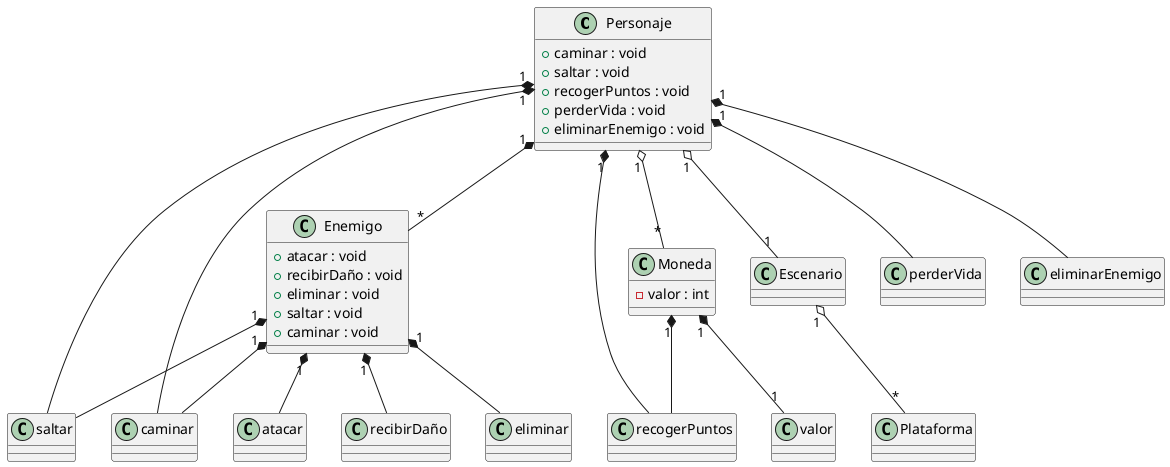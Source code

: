 @startuml
class Personaje {
    + caminar : void
    + saltar : void
    + recogerPuntos : void
    + perderVida : void
    + eliminarEnemigo : void    
}

class Enemigo {
    + atacar : void
    + recibirDaño : void
    + eliminar : void
    + saltar : void
    + caminar : void
}

class Moneda {
    - valor : int
}

class Escenario {
   
}

class Plataforma {

}

Personaje "1" *-- "*" Enemigo
Personaje "1" o-- "*" Moneda
Personaje "1" o-- "1" Escenario
Escenario "1" o-- "*" Plataforma
Personaje "1" *-- saltar
Enemigo "1" *-- saltar
Personaje "1" *-- caminar
Enemigo "1" *-- caminar
Personaje "1" *-- recogerPuntos
Personaje "1" *-- perderVida
Personaje "1" *-- eliminarEnemigo
Enemigo "1" *-- atacar
Enemigo "1" *-- recibirDaño
Enemigo "1" *-- eliminar
Moneda "1" *-- "1" valor
Moneda "1" *-- recogerPuntos

@enduml